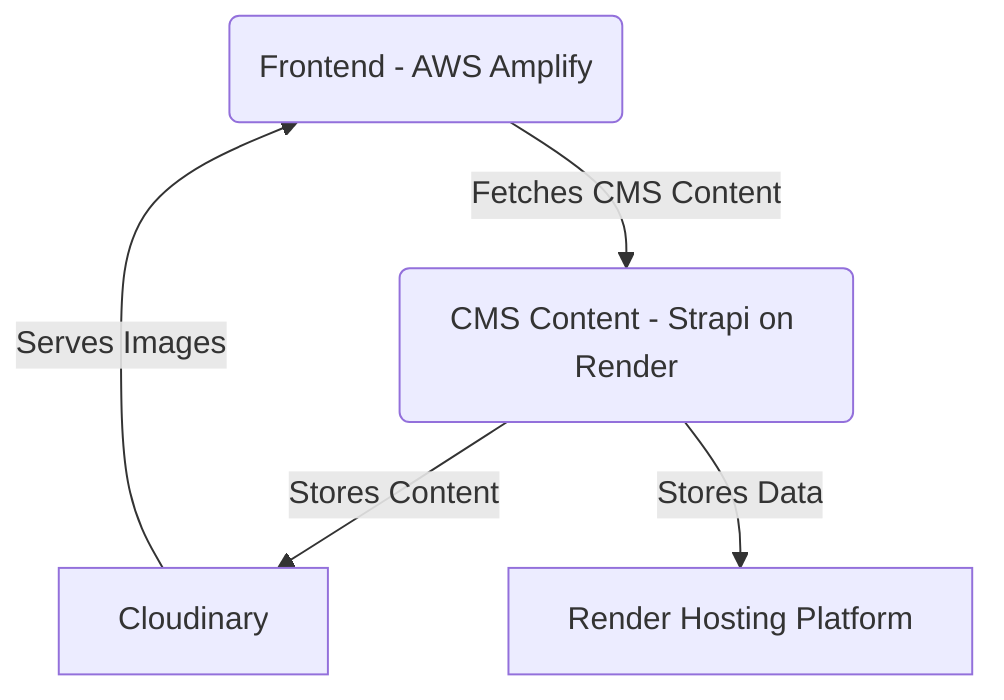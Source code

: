 graph TD;
    A(Frontend - AWS Amplify) -->|Fetches CMS Content| B(CMS Content - Strapi on Render);
    B -->|Stores Content| D[Cloudinary];
    B -->|Stores Data| E[Render Hosting Platform];
    D -->|Serves Images| A;